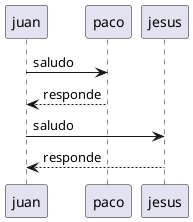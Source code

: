 @startuml prueba

juan ->paco: saludo
juan <--paco: responde
juan -> jesus: saludo
juan <-- jesus: responde

@enduml